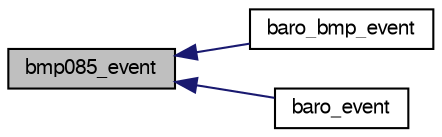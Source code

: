 digraph "bmp085_event"
{
  edge [fontname="FreeSans",fontsize="10",labelfontname="FreeSans",labelfontsize="10"];
  node [fontname="FreeSans",fontsize="10",shape=record];
  rankdir="LR";
  Node1 [label="bmp085_event",height=0.2,width=0.4,color="black", fillcolor="grey75", style="filled", fontcolor="black"];
  Node1 -> Node2 [dir="back",color="midnightblue",fontsize="10",style="solid",fontname="FreeSans"];
  Node2 [label="baro_bmp_event",height=0.2,width=0.4,color="black", fillcolor="white", style="filled",URL="$baro__bmp_8h.html#aa5e236975231b4db2818cdc4c997fea0"];
  Node1 -> Node3 [dir="back",color="midnightblue",fontsize="10",style="solid",fontname="FreeSans"];
  Node3 [label="baro_event",height=0.2,width=0.4,color="black", fillcolor="white", style="filled",URL="$lia_2baro__board_8c.html#a35cf6cc4a308999840a583900a3d35ff"];
}
